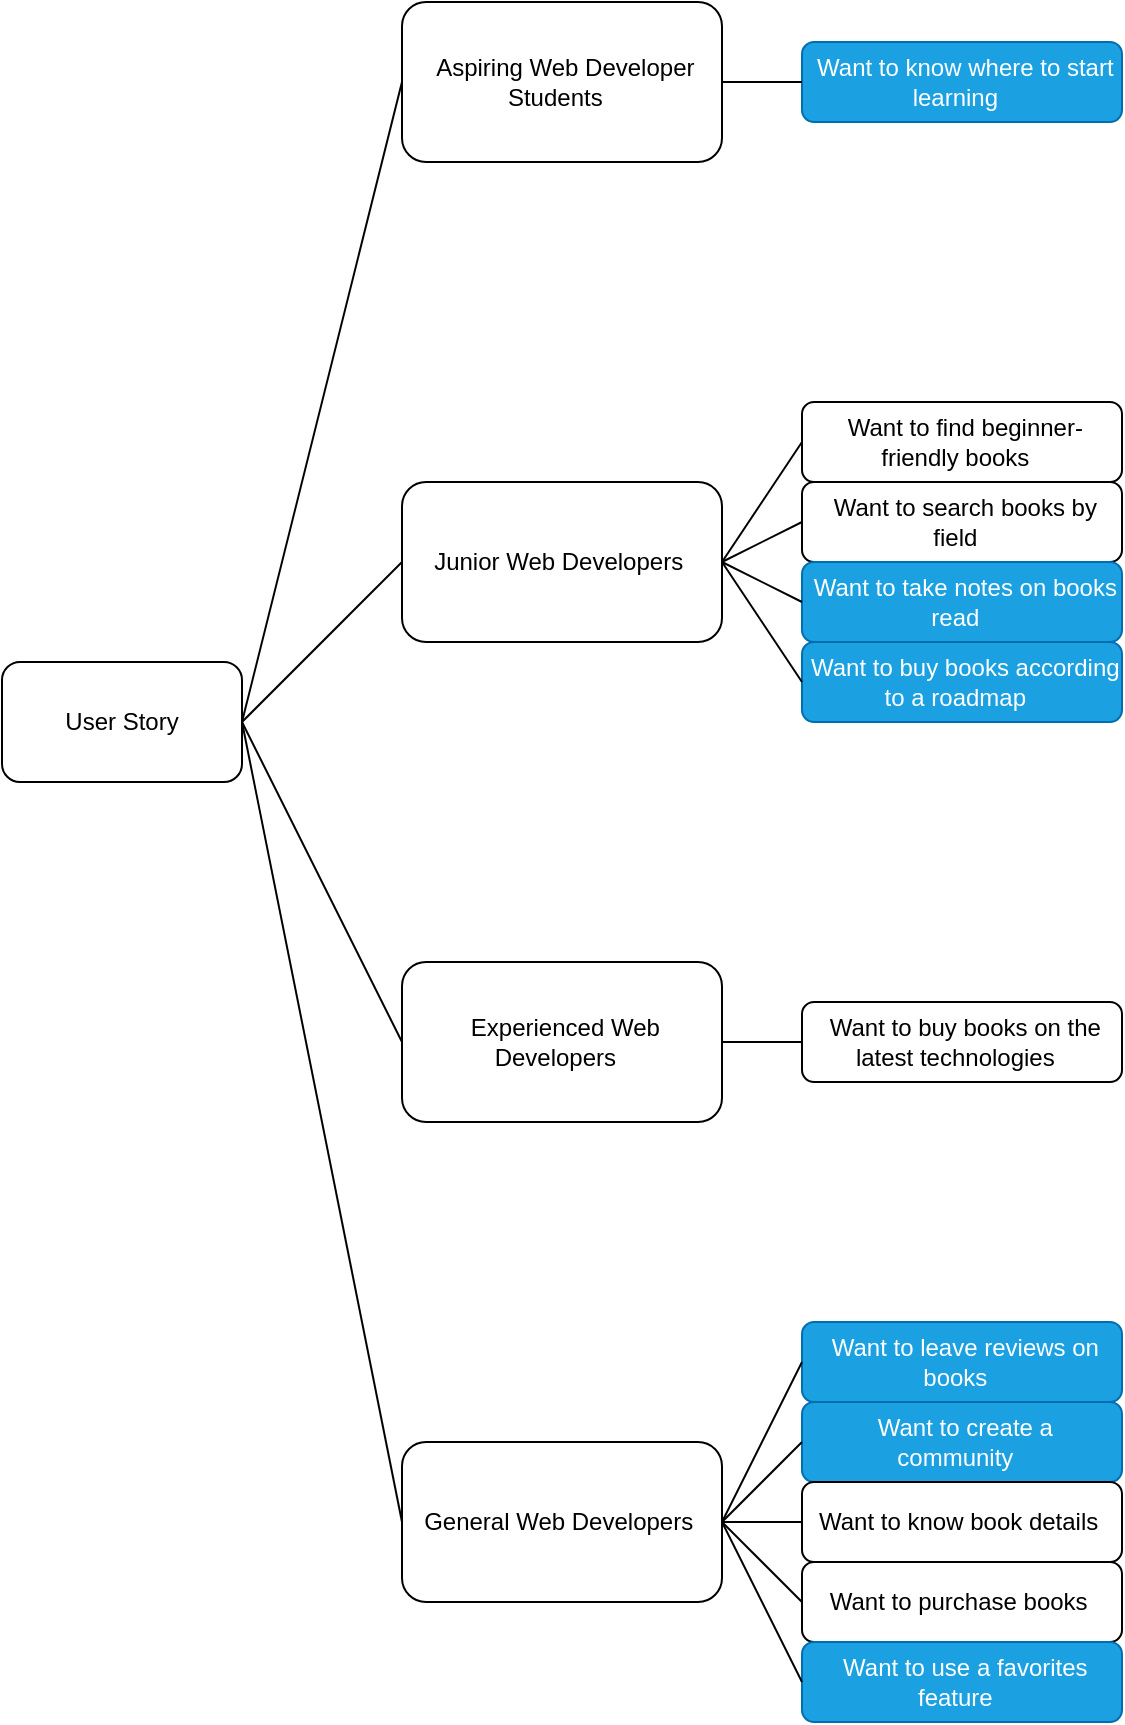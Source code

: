 <mxfile>
    <diagram name="As Client(en)" id="DvPqym5OB1aarvQmk7BX">
        <mxGraphModel dx="1462" dy="1770" grid="1" gridSize="10" guides="1" tooltips="1" connect="1" arrows="1" fold="1" page="1" pageScale="1" pageWidth="850" pageHeight="1100" math="0" shadow="0">
            <root>
                <mxCell id="tT1hSwi77yDQ5uo9Nfx5-0"/>
                <mxCell id="tT1hSwi77yDQ5uo9Nfx5-1" parent="tT1hSwi77yDQ5uo9Nfx5-0"/>
                <mxCell id="tT1hSwi77yDQ5uo9Nfx5-2" value="User Story" style="rounded=1;whiteSpace=wrap;html=1;" parent="tT1hSwi77yDQ5uo9Nfx5-1" vertex="1">
                    <mxGeometry x="200" y="170" width="120" height="60" as="geometry"/>
                </mxCell>
                <mxCell id="tT1hSwi77yDQ5uo9Nfx5-3" value="&amp;nbsp;Aspiring Web Developer Students&amp;nbsp;&amp;nbsp;" style="rounded=1;whiteSpace=wrap;html=1;" parent="tT1hSwi77yDQ5uo9Nfx5-1" vertex="1">
                    <mxGeometry x="400" y="-160" width="160" height="80" as="geometry"/>
                </mxCell>
                <mxCell id="tT1hSwi77yDQ5uo9Nfx5-4" value="" style="endArrow=none;html=1;entryX=0;entryY=0.5;entryDx=0;entryDy=0;exitX=1;exitY=0.5;exitDx=0;exitDy=0;" parent="tT1hSwi77yDQ5uo9Nfx5-1" source="tT1hSwi77yDQ5uo9Nfx5-2" target="tT1hSwi77yDQ5uo9Nfx5-3" edge="1">
                    <mxGeometry width="50" height="50" relative="1" as="geometry">
                        <mxPoint x="420" y="230" as="sourcePoint"/>
                        <mxPoint x="330" y="90" as="targetPoint"/>
                    </mxGeometry>
                </mxCell>
                <mxCell id="tT1hSwi77yDQ5uo9Nfx5-5" value="&amp;nbsp;Junior Web Developers&amp;nbsp;&amp;nbsp;" style="rounded=1;whiteSpace=wrap;html=1;" parent="tT1hSwi77yDQ5uo9Nfx5-1" vertex="1">
                    <mxGeometry x="400" y="80" width="160" height="80" as="geometry"/>
                </mxCell>
                <mxCell id="tT1hSwi77yDQ5uo9Nfx5-6" value="" style="endArrow=none;html=1;entryX=0;entryY=0.5;entryDx=0;entryDy=0;exitX=1;exitY=0.5;exitDx=0;exitDy=0;" parent="tT1hSwi77yDQ5uo9Nfx5-1" source="tT1hSwi77yDQ5uo9Nfx5-2" target="tT1hSwi77yDQ5uo9Nfx5-5" edge="1">
                    <mxGeometry width="50" height="50" relative="1" as="geometry">
                        <mxPoint x="300" y="210" as="sourcePoint"/>
                        <mxPoint x="400" y="70" as="targetPoint"/>
                    </mxGeometry>
                </mxCell>
                <mxCell id="tT1hSwi77yDQ5uo9Nfx5-7" value="&amp;nbsp;Experienced Web Developers&amp;nbsp;&amp;nbsp;" style="rounded=1;whiteSpace=wrap;html=1;" parent="tT1hSwi77yDQ5uo9Nfx5-1" vertex="1">
                    <mxGeometry x="400" y="320" width="160" height="80" as="geometry"/>
                </mxCell>
                <mxCell id="tT1hSwi77yDQ5uo9Nfx5-8" value="" style="endArrow=none;html=1;exitX=1;exitY=0.5;exitDx=0;exitDy=0;entryX=0;entryY=0.5;entryDx=0;entryDy=0;" parent="tT1hSwi77yDQ5uo9Nfx5-1" source="tT1hSwi77yDQ5uo9Nfx5-2" target="tT1hSwi77yDQ5uo9Nfx5-7" edge="1">
                    <mxGeometry width="50" height="50" relative="1" as="geometry">
                        <mxPoint x="420" y="230" as="sourcePoint"/>
                        <mxPoint x="470" y="180" as="targetPoint"/>
                    </mxGeometry>
                </mxCell>
                <mxCell id="tT1hSwi77yDQ5uo9Nfx5-9" value="&amp;nbsp;General Web Developers&amp;nbsp;&amp;nbsp;" style="rounded=1;whiteSpace=wrap;html=1;" parent="tT1hSwi77yDQ5uo9Nfx5-1" vertex="1">
                    <mxGeometry x="400" y="560" width="160" height="80" as="geometry"/>
                </mxCell>
                <mxCell id="tT1hSwi77yDQ5uo9Nfx5-10" value="" style="endArrow=none;html=1;exitX=1;exitY=0.5;exitDx=0;exitDy=0;entryX=0;entryY=0.5;entryDx=0;entryDy=0;" parent="tT1hSwi77yDQ5uo9Nfx5-1" source="tT1hSwi77yDQ5uo9Nfx5-2" target="tT1hSwi77yDQ5uo9Nfx5-9" edge="1">
                    <mxGeometry width="50" height="50" relative="1" as="geometry">
                        <mxPoint x="300" y="210" as="sourcePoint"/>
                        <mxPoint x="410" y="250" as="targetPoint"/>
                    </mxGeometry>
                </mxCell>
                <mxCell id="tT1hSwi77yDQ5uo9Nfx5-11" value="&amp;nbsp;Want to know where to start learning&amp;nbsp;&amp;nbsp;" style="rounded=1;whiteSpace=wrap;html=1;fillColor=#1ba1e2;fontColor=#ffffff;strokeColor=#006EAF;" parent="tT1hSwi77yDQ5uo9Nfx5-1" vertex="1">
                    <mxGeometry x="600" y="-140" width="160" height="40" as="geometry"/>
                </mxCell>
                <mxCell id="tT1hSwi77yDQ5uo9Nfx5-12" value="" style="endArrow=none;html=1;entryX=1;entryY=0.5;entryDx=0;entryDy=0;exitX=0;exitY=0.5;exitDx=0;exitDy=0;" parent="tT1hSwi77yDQ5uo9Nfx5-1" source="tT1hSwi77yDQ5uo9Nfx5-11" target="tT1hSwi77yDQ5uo9Nfx5-3" edge="1">
                    <mxGeometry width="50" height="50" relative="1" as="geometry">
                        <mxPoint x="1020" y="-140" as="sourcePoint"/>
                        <mxPoint x="1070" y="-190" as="targetPoint"/>
                    </mxGeometry>
                </mxCell>
                <mxCell id="tT1hSwi77yDQ5uo9Nfx5-15" value="&amp;nbsp;Want to find beginner-friendly books&amp;nbsp;&amp;nbsp;" style="rounded=1;whiteSpace=wrap;html=1;" parent="tT1hSwi77yDQ5uo9Nfx5-1" vertex="1">
                    <mxGeometry x="600" y="40" width="160" height="40" as="geometry"/>
                </mxCell>
                <mxCell id="tT1hSwi77yDQ5uo9Nfx5-16" value="&amp;nbsp;Want to search books by field&amp;nbsp;&amp;nbsp;" style="rounded=1;whiteSpace=wrap;html=1;" parent="tT1hSwi77yDQ5uo9Nfx5-1" vertex="1">
                    <mxGeometry x="600" y="80" width="160" height="40" as="geometry"/>
                </mxCell>
                <mxCell id="tT1hSwi77yDQ5uo9Nfx5-17" value="&amp;nbsp;Want to take notes on books read&amp;nbsp;&amp;nbsp;" style="rounded=1;whiteSpace=wrap;html=1;fillColor=#1ba1e2;fontColor=#ffffff;strokeColor=#006EAF;" parent="tT1hSwi77yDQ5uo9Nfx5-1" vertex="1">
                    <mxGeometry x="600" y="120" width="160" height="40" as="geometry"/>
                </mxCell>
                <mxCell id="tT1hSwi77yDQ5uo9Nfx5-18" value="&amp;nbsp;Want to buy books according to a roadmap&amp;nbsp;&amp;nbsp;" style="rounded=1;whiteSpace=wrap;html=1;fillColor=#1ba1e2;fontColor=#ffffff;strokeColor=#006EAF;" parent="tT1hSwi77yDQ5uo9Nfx5-1" vertex="1">
                    <mxGeometry x="600" y="160" width="160" height="40" as="geometry"/>
                </mxCell>
                <mxCell id="tT1hSwi77yDQ5uo9Nfx5-19" value="" style="endArrow=none;html=1;exitX=1;exitY=0.5;exitDx=0;exitDy=0;entryX=0;entryY=0.5;entryDx=0;entryDy=0;" parent="tT1hSwi77yDQ5uo9Nfx5-1" source="tT1hSwi77yDQ5uo9Nfx5-5" target="tT1hSwi77yDQ5uo9Nfx5-15" edge="1">
                    <mxGeometry width="50" height="50" relative="1" as="geometry">
                        <mxPoint x="680" y="160" as="sourcePoint"/>
                        <mxPoint x="730" y="110" as="targetPoint"/>
                    </mxGeometry>
                </mxCell>
                <mxCell id="tT1hSwi77yDQ5uo9Nfx5-20" value="" style="endArrow=none;html=1;exitX=1;exitY=0.5;exitDx=0;exitDy=0;entryX=0;entryY=0.5;entryDx=0;entryDy=0;" parent="tT1hSwi77yDQ5uo9Nfx5-1" source="tT1hSwi77yDQ5uo9Nfx5-5" target="tT1hSwi77yDQ5uo9Nfx5-16" edge="1">
                    <mxGeometry width="50" height="50" relative="1" as="geometry">
                        <mxPoint x="680" y="160" as="sourcePoint"/>
                        <mxPoint x="730" y="110" as="targetPoint"/>
                    </mxGeometry>
                </mxCell>
                <mxCell id="tT1hSwi77yDQ5uo9Nfx5-21" value="" style="endArrow=none;html=1;exitX=1;exitY=0.5;exitDx=0;exitDy=0;entryX=0;entryY=0.5;entryDx=0;entryDy=0;" parent="tT1hSwi77yDQ5uo9Nfx5-1" source="tT1hSwi77yDQ5uo9Nfx5-5" target="tT1hSwi77yDQ5uo9Nfx5-17" edge="1">
                    <mxGeometry width="50" height="50" relative="1" as="geometry">
                        <mxPoint x="570" y="130" as="sourcePoint"/>
                        <mxPoint x="590" y="140" as="targetPoint"/>
                    </mxGeometry>
                </mxCell>
                <mxCell id="tT1hSwi77yDQ5uo9Nfx5-22" value="" style="endArrow=none;html=1;exitX=1;exitY=0.5;exitDx=0;exitDy=0;entryX=0;entryY=0.5;entryDx=0;entryDy=0;" parent="tT1hSwi77yDQ5uo9Nfx5-1" source="tT1hSwi77yDQ5uo9Nfx5-5" target="tT1hSwi77yDQ5uo9Nfx5-18" edge="1">
                    <mxGeometry width="50" height="50" relative="1" as="geometry">
                        <mxPoint x="570" y="130" as="sourcePoint"/>
                        <mxPoint x="610" y="150" as="targetPoint"/>
                    </mxGeometry>
                </mxCell>
                <mxCell id="tT1hSwi77yDQ5uo9Nfx5-23" value="&amp;nbsp;Want to buy books on the latest technologies&amp;nbsp;&amp;nbsp;" style="rounded=1;whiteSpace=wrap;html=1;" parent="tT1hSwi77yDQ5uo9Nfx5-1" vertex="1">
                    <mxGeometry x="600" y="340" width="160" height="40" as="geometry"/>
                </mxCell>
                <mxCell id="tT1hSwi77yDQ5uo9Nfx5-24" value="" style="endArrow=none;html=1;exitX=1;exitY=0.5;exitDx=0;exitDy=0;entryX=0;entryY=0.5;entryDx=0;entryDy=0;" parent="tT1hSwi77yDQ5uo9Nfx5-1" source="tT1hSwi77yDQ5uo9Nfx5-7" target="tT1hSwi77yDQ5uo9Nfx5-23" edge="1">
                    <mxGeometry width="50" height="50" relative="1" as="geometry">
                        <mxPoint x="660" y="380" as="sourcePoint"/>
                        <mxPoint x="710" y="330" as="targetPoint"/>
                    </mxGeometry>
                </mxCell>
                <mxCell id="tT1hSwi77yDQ5uo9Nfx5-25" value="&amp;nbsp;Want to leave reviews on books&amp;nbsp;&amp;nbsp;" style="rounded=1;whiteSpace=wrap;html=1;fillColor=#1ba1e2;fontColor=#ffffff;strokeColor=#006EAF;" parent="tT1hSwi77yDQ5uo9Nfx5-1" vertex="1">
                    <mxGeometry x="600" y="500" width="160" height="40" as="geometry"/>
                </mxCell>
                <mxCell id="tT1hSwi77yDQ5uo9Nfx5-26" value="&amp;nbsp;Want to create a community&amp;nbsp;&amp;nbsp;" style="rounded=1;whiteSpace=wrap;html=1;fillColor=#1ba1e2;fontColor=#ffffff;strokeColor=#006EAF;" parent="tT1hSwi77yDQ5uo9Nfx5-1" vertex="1">
                    <mxGeometry x="600" y="540" width="160" height="40" as="geometry"/>
                </mxCell>
                <mxCell id="tT1hSwi77yDQ5uo9Nfx5-27" value="&amp;nbsp;Want to purchase books&amp;nbsp;&amp;nbsp;" style="rounded=1;whiteSpace=wrap;html=1;" parent="tT1hSwi77yDQ5uo9Nfx5-1" vertex="1">
                    <mxGeometry x="600" y="620" width="160" height="40" as="geometry"/>
                </mxCell>
                <mxCell id="tT1hSwi77yDQ5uo9Nfx5-28" value="&amp;nbsp;Want to use a favorites feature&amp;nbsp;&amp;nbsp;" style="rounded=1;whiteSpace=wrap;html=1;fillColor=#1ba1e2;fontColor=#ffffff;strokeColor=#006EAF;" parent="tT1hSwi77yDQ5uo9Nfx5-1" vertex="1">
                    <mxGeometry x="600" y="660" width="160" height="40" as="geometry"/>
                </mxCell>
                <mxCell id="tT1hSwi77yDQ5uo9Nfx5-29" value="" style="endArrow=none;html=1;exitX=1;exitY=0.5;exitDx=0;exitDy=0;entryX=0;entryY=0.5;entryDx=0;entryDy=0;" parent="tT1hSwi77yDQ5uo9Nfx5-1" target="tT1hSwi77yDQ5uo9Nfx5-25" edge="1">
                    <mxGeometry width="50" height="50" relative="1" as="geometry">
                        <mxPoint x="560" y="600" as="sourcePoint"/>
                        <mxPoint x="730" y="590" as="targetPoint"/>
                    </mxGeometry>
                </mxCell>
                <mxCell id="tT1hSwi77yDQ5uo9Nfx5-30" value="" style="endArrow=none;html=1;exitX=1;exitY=0.5;exitDx=0;exitDy=0;entryX=0;entryY=0.5;entryDx=0;entryDy=0;" parent="tT1hSwi77yDQ5uo9Nfx5-1" target="tT1hSwi77yDQ5uo9Nfx5-26" edge="1">
                    <mxGeometry width="50" height="50" relative="1" as="geometry">
                        <mxPoint x="560" y="600" as="sourcePoint"/>
                        <mxPoint x="730" y="590" as="targetPoint"/>
                    </mxGeometry>
                </mxCell>
                <mxCell id="tT1hSwi77yDQ5uo9Nfx5-31" value="" style="endArrow=none;html=1;exitX=1;exitY=0.5;exitDx=0;exitDy=0;entryX=0;entryY=0.5;entryDx=0;entryDy=0;" parent="tT1hSwi77yDQ5uo9Nfx5-1" target="tT1hSwi77yDQ5uo9Nfx5-27" edge="1">
                    <mxGeometry width="50" height="50" relative="1" as="geometry">
                        <mxPoint x="560" y="600" as="sourcePoint"/>
                        <mxPoint x="590" y="620" as="targetPoint"/>
                    </mxGeometry>
                </mxCell>
                <mxCell id="tT1hSwi77yDQ5uo9Nfx5-32" value="" style="endArrow=none;html=1;exitX=1;exitY=0.5;exitDx=0;exitDy=0;entryX=0;entryY=0.5;entryDx=0;entryDy=0;" parent="tT1hSwi77yDQ5uo9Nfx5-1" target="tT1hSwi77yDQ5uo9Nfx5-28" edge="1">
                    <mxGeometry width="50" height="50" relative="1" as="geometry">
                        <mxPoint x="560" y="600" as="sourcePoint"/>
                        <mxPoint x="610" y="630" as="targetPoint"/>
                    </mxGeometry>
                </mxCell>
                <mxCell id="tT1hSwi77yDQ5uo9Nfx5-33" value="&amp;nbsp;Want to know book details&amp;nbsp;&amp;nbsp;" style="rounded=1;whiteSpace=wrap;html=1;" parent="tT1hSwi77yDQ5uo9Nfx5-1" vertex="1">
                    <mxGeometry x="600" y="580" width="160" height="40" as="geometry"/>
                </mxCell>
                <mxCell id="tT1hSwi77yDQ5uo9Nfx5-34" value="" style="endArrow=none;html=1;exitX=1;exitY=0.5;exitDx=0;exitDy=0;entryX=0;entryY=0.5;entryDx=0;entryDy=0;" parent="tT1hSwi77yDQ5uo9Nfx5-1" source="tT1hSwi77yDQ5uo9Nfx5-9" target="tT1hSwi77yDQ5uo9Nfx5-33" edge="1">
                    <mxGeometry width="50" height="50" relative="1" as="geometry">
                        <mxPoint x="660" y="550" as="sourcePoint"/>
                        <mxPoint x="710" y="500" as="targetPoint"/>
                    </mxGeometry>
                </mxCell>
            </root>
        </mxGraphModel>
    </diagram>
    <diagram id="XsVFiZa3EoWCr3_tqCPk" name="As Client(jp)">
        <mxGraphModel dx="2923" dy="2440" grid="1" gridSize="10" guides="1" tooltips="1" connect="1" arrows="1" fold="1" page="1" pageScale="1" pageWidth="850" pageHeight="1100" math="0" shadow="0">
            <root>
                <mxCell id="0"/>
                <mxCell id="1" parent="0"/>
                <mxCell id="2" value="ユーザーストーリー" style="rounded=1;whiteSpace=wrap;html=1;" parent="1" vertex="1">
                    <mxGeometry x="200" y="170" width="120" height="60" as="geometry"/>
                </mxCell>
                <mxCell id="3" value="Web系エンジニアを目指す学生" style="rounded=1;whiteSpace=wrap;html=1;" parent="1" vertex="1">
                    <mxGeometry x="400" y="-160" width="160" height="80" as="geometry"/>
                </mxCell>
                <mxCell id="4" value="" style="endArrow=none;html=1;entryX=0;entryY=0.5;entryDx=0;entryDy=0;exitX=1;exitY=0.5;exitDx=0;exitDy=0;" parent="1" source="2" target="3" edge="1">
                    <mxGeometry width="50" height="50" relative="1" as="geometry">
                        <mxPoint x="420" y="230" as="sourcePoint"/>
                        <mxPoint x="330" y="90" as="targetPoint"/>
                    </mxGeometry>
                </mxCell>
                <mxCell id="5" value="駆け出しのWeb系エンジニア" style="rounded=1;whiteSpace=wrap;html=1;" parent="1" vertex="1">
                    <mxGeometry x="400" y="80" width="160" height="80" as="geometry"/>
                </mxCell>
                <mxCell id="6" value="" style="endArrow=none;html=1;entryX=0;entryY=0.5;entryDx=0;entryDy=0;exitX=1;exitY=0.5;exitDx=0;exitDy=0;" parent="1" source="2" target="5" edge="1">
                    <mxGeometry width="50" height="50" relative="1" as="geometry">
                        <mxPoint x="300" y="210" as="sourcePoint"/>
                        <mxPoint x="400" y="70" as="targetPoint"/>
                    </mxGeometry>
                </mxCell>
                <mxCell id="7" value="ベテランのWeb系エンジニア" style="rounded=1;whiteSpace=wrap;html=1;" parent="1" vertex="1">
                    <mxGeometry x="400" y="320" width="160" height="80" as="geometry"/>
                </mxCell>
                <mxCell id="8" value="" style="endArrow=none;html=1;exitX=1;exitY=0.5;exitDx=0;exitDy=0;entryX=0;entryY=0.5;entryDx=0;entryDy=0;" parent="1" source="2" target="7" edge="1">
                    <mxGeometry width="50" height="50" relative="1" as="geometry">
                        <mxPoint x="420" y="230" as="sourcePoint"/>
                        <mxPoint x="470" y="180" as="targetPoint"/>
                    </mxGeometry>
                </mxCell>
                <mxCell id="10" value="Web系エンジニア全般" style="rounded=1;whiteSpace=wrap;html=1;" parent="1" vertex="1">
                    <mxGeometry x="400" y="560" width="160" height="80" as="geometry"/>
                </mxCell>
                <mxCell id="11" value="" style="endArrow=none;html=1;exitX=1;exitY=0.5;exitDx=0;exitDy=0;entryX=0;entryY=0.5;entryDx=0;entryDy=0;" parent="1" source="2" target="10" edge="1">
                    <mxGeometry width="50" height="50" relative="1" as="geometry">
                        <mxPoint x="300" y="210" as="sourcePoint"/>
                        <mxPoint x="410" y="250" as="targetPoint"/>
                    </mxGeometry>
                </mxCell>
                <mxCell id="17" value="学習の出発点を知りたい" style="rounded=1;whiteSpace=wrap;html=1;fillColor=#1ba1e2;fontColor=#ffffff;strokeColor=#006EAF;" parent="1" vertex="1">
                    <mxGeometry x="600" y="-140" width="160" height="40" as="geometry"/>
                </mxCell>
                <mxCell id="18" value="" style="endArrow=none;html=1;entryX=1;entryY=0.5;entryDx=0;entryDy=0;exitX=0;exitY=0.5;exitDx=0;exitDy=0;" parent="1" source="17" target="3" edge="1">
                    <mxGeometry width="50" height="50" relative="1" as="geometry">
                        <mxPoint x="1020" y="-140" as="sourcePoint"/>
                        <mxPoint x="1070" y="-190" as="targetPoint"/>
                    </mxGeometry>
                </mxCell>
                <mxCell id="22" value="&amp;nbsp;初心者向けの書籍を探す&amp;nbsp;&amp;nbsp;" style="rounded=1;whiteSpace=wrap;html=1;" parent="1" vertex="1">
                    <mxGeometry x="600" y="40" width="160" height="40" as="geometry"/>
                </mxCell>
                <mxCell id="23" value="&amp;nbsp;分野別の書籍を検索する&amp;nbsp;&amp;nbsp;" style="rounded=1;whiteSpace=wrap;html=1;" parent="1" vertex="1">
                    <mxGeometry x="600" y="80" width="160" height="40" as="geometry"/>
                </mxCell>
                <mxCell id="24" value="&amp;nbsp;読んだ書籍の内容をメモする&amp;nbsp;&amp;nbsp;" style="rounded=1;whiteSpace=wrap;html=1;fillColor=#1ba1e2;strokeColor=#006EAF;fontColor=#ffffff;" parent="1" vertex="1">
                    <mxGeometry x="600" y="120" width="160" height="40" as="geometry"/>
                </mxCell>
                <mxCell id="25" value="&amp;nbsp;ロードマップに沿って書籍を購入する&amp;nbsp;&amp;nbsp;" style="rounded=1;whiteSpace=wrap;html=1;fillColor=#1ba1e2;fontColor=#ffffff;strokeColor=#006EAF;" parent="1" vertex="1">
                    <mxGeometry x="600" y="160" width="160" height="40" as="geometry"/>
                </mxCell>
                <mxCell id="26" value="" style="endArrow=none;html=1;exitX=1;exitY=0.5;exitDx=0;exitDy=0;entryX=0;entryY=0.5;entryDx=0;entryDy=0;" parent="1" source="5" target="22" edge="1">
                    <mxGeometry width="50" height="50" relative="1" as="geometry">
                        <mxPoint x="680" y="160" as="sourcePoint"/>
                        <mxPoint x="730" y="110" as="targetPoint"/>
                    </mxGeometry>
                </mxCell>
                <mxCell id="27" value="" style="endArrow=none;html=1;exitX=1;exitY=0.5;exitDx=0;exitDy=0;entryX=0;entryY=0.5;entryDx=0;entryDy=0;" parent="1" source="5" target="23" edge="1">
                    <mxGeometry width="50" height="50" relative="1" as="geometry">
                        <mxPoint x="680" y="160" as="sourcePoint"/>
                        <mxPoint x="730" y="110" as="targetPoint"/>
                    </mxGeometry>
                </mxCell>
                <mxCell id="28" value="" style="endArrow=none;html=1;exitX=1;exitY=0.5;exitDx=0;exitDy=0;entryX=0;entryY=0.5;entryDx=0;entryDy=0;" parent="1" source="5" target="24" edge="1">
                    <mxGeometry width="50" height="50" relative="1" as="geometry">
                        <mxPoint x="570" y="130" as="sourcePoint"/>
                        <mxPoint x="590" y="140" as="targetPoint"/>
                    </mxGeometry>
                </mxCell>
                <mxCell id="29" value="" style="endArrow=none;html=1;exitX=1;exitY=0.5;exitDx=0;exitDy=0;entryX=0;entryY=0.5;entryDx=0;entryDy=0;" parent="1" source="5" target="25" edge="1">
                    <mxGeometry width="50" height="50" relative="1" as="geometry">
                        <mxPoint x="570" y="130" as="sourcePoint"/>
                        <mxPoint x="610" y="150" as="targetPoint"/>
                    </mxGeometry>
                </mxCell>
                <mxCell id="31" value="&amp;nbsp;最新の技術の書籍を購入する&amp;nbsp;&amp;nbsp;" style="rounded=1;whiteSpace=wrap;html=1;" parent="1" vertex="1">
                    <mxGeometry x="600" y="340" width="160" height="40" as="geometry"/>
                </mxCell>
                <mxCell id="32" value="" style="endArrow=none;html=1;exitX=1;exitY=0.5;exitDx=0;exitDy=0;entryX=0;entryY=0.5;entryDx=0;entryDy=0;" parent="1" source="7" target="31" edge="1">
                    <mxGeometry width="50" height="50" relative="1" as="geometry">
                        <mxPoint x="660" y="380" as="sourcePoint"/>
                        <mxPoint x="710" y="330" as="targetPoint"/>
                    </mxGeometry>
                </mxCell>
                <mxCell id="33" value="&amp;nbsp;書籍にレビューをつける&amp;nbsp;&amp;nbsp;" style="rounded=1;whiteSpace=wrap;html=1;fillColor=#1ba1e2;fontColor=#ffffff;strokeColor=#006EAF;" parent="1" vertex="1">
                    <mxGeometry x="600" y="500" width="160" height="40" as="geometry"/>
                </mxCell>
                <mxCell id="34" value="&amp;nbsp;コミュニティを作成する&amp;nbsp;&amp;nbsp;" style="rounded=1;whiteSpace=wrap;html=1;fillColor=#1ba1e2;fontColor=#ffffff;strokeColor=#006EAF;" parent="1" vertex="1">
                    <mxGeometry x="600" y="540" width="160" height="40" as="geometry"/>
                </mxCell>
                <mxCell id="35" value="&amp;nbsp;書籍を購入する&amp;nbsp;&amp;nbsp;" style="rounded=1;whiteSpace=wrap;html=1;" parent="1" vertex="1">
                    <mxGeometry x="600" y="620" width="160" height="40" as="geometry"/>
                </mxCell>
                <mxCell id="36" value="&amp;nbsp;お気に入り機能を使用する&amp;nbsp;&amp;nbsp;" style="rounded=1;whiteSpace=wrap;html=1;fillColor=#1ba1e2;fontColor=#ffffff;strokeColor=#006EAF;" parent="1" vertex="1">
                    <mxGeometry x="600" y="660" width="160" height="40" as="geometry"/>
                </mxCell>
                <mxCell id="37" value="" style="endArrow=none;html=1;exitX=1;exitY=0.5;exitDx=0;exitDy=0;entryX=0;entryY=0.5;entryDx=0;entryDy=0;" parent="1" target="33" edge="1">
                    <mxGeometry width="50" height="50" relative="1" as="geometry">
                        <mxPoint x="560" y="600" as="sourcePoint"/>
                        <mxPoint x="730" y="590" as="targetPoint"/>
                    </mxGeometry>
                </mxCell>
                <mxCell id="38" value="" style="endArrow=none;html=1;exitX=1;exitY=0.5;exitDx=0;exitDy=0;entryX=0;entryY=0.5;entryDx=0;entryDy=0;" parent="1" target="34" edge="1">
                    <mxGeometry width="50" height="50" relative="1" as="geometry">
                        <mxPoint x="560" y="600" as="sourcePoint"/>
                        <mxPoint x="730" y="590" as="targetPoint"/>
                    </mxGeometry>
                </mxCell>
                <mxCell id="39" value="" style="endArrow=none;html=1;exitX=1;exitY=0.5;exitDx=0;exitDy=0;entryX=0;entryY=0.5;entryDx=0;entryDy=0;" parent="1" target="35" edge="1">
                    <mxGeometry width="50" height="50" relative="1" as="geometry">
                        <mxPoint x="560" y="600" as="sourcePoint"/>
                        <mxPoint x="590" y="620" as="targetPoint"/>
                    </mxGeometry>
                </mxCell>
                <mxCell id="40" value="" style="endArrow=none;html=1;exitX=1;exitY=0.5;exitDx=0;exitDy=0;entryX=0;entryY=0.5;entryDx=0;entryDy=0;" parent="1" target="36" edge="1">
                    <mxGeometry width="50" height="50" relative="1" as="geometry">
                        <mxPoint x="560" y="600" as="sourcePoint"/>
                        <mxPoint x="610" y="630" as="targetPoint"/>
                    </mxGeometry>
                </mxCell>
                <mxCell id="41" value="&amp;nbsp;書籍の詳細を知りたい&amp;nbsp;&amp;nbsp;" style="rounded=1;whiteSpace=wrap;html=1;" parent="1" vertex="1">
                    <mxGeometry x="600" y="580" width="160" height="40" as="geometry"/>
                </mxCell>
                <mxCell id="42" value="" style="endArrow=none;html=1;exitX=1;exitY=0.5;exitDx=0;exitDy=0;entryX=0;entryY=0.5;entryDx=0;entryDy=0;" parent="1" source="10" target="41" edge="1">
                    <mxGeometry width="50" height="50" relative="1" as="geometry">
                        <mxPoint x="660" y="550" as="sourcePoint"/>
                        <mxPoint x="710" y="500" as="targetPoint"/>
                    </mxGeometry>
                </mxCell>
            </root>
        </mxGraphModel>
    </diagram>
    <diagram name="As Staff(en)" id="wJj3dB3Y7bt2-rTthnLT">
        <mxGraphModel dx="702" dy="322" grid="1" gridSize="10" guides="1" tooltips="1" connect="1" arrows="1" fold="1" page="1" pageScale="1" pageWidth="850" pageHeight="1100" math="0" shadow="0">
            <root>
                <mxCell id="ee1R6s4NXUJSYOKHHzN_-0"/>
                <mxCell id="ee1R6s4NXUJSYOKHHzN_-1" parent="ee1R6s4NXUJSYOKHHzN_-0"/>
                <mxCell id="ee1R6s4NXUJSYOKHHzN_-2" value="User Stories&amp;nbsp;&amp;nbsp;" style="rounded=1;whiteSpace=wrap;html=1;" parent="ee1R6s4NXUJSYOKHHzN_-1" vertex="1">
                    <mxGeometry x="200" y="170" width="120" height="60" as="geometry"/>
                </mxCell>
                <mxCell id="ee1R6s4NXUJSYOKHHzN_-3" value="Bookstore Staff&amp;nbsp;&amp;nbsp;" style="rounded=1;whiteSpace=wrap;html=1;" parent="ee1R6s4NXUJSYOKHHzN_-1" vertex="1">
                    <mxGeometry x="360" y="160" width="160" height="80" as="geometry"/>
                </mxCell>
                <mxCell id="ee1R6s4NXUJSYOKHHzN_-4" value="" style="endArrow=none;html=1;exitX=1;exitY=0.5;exitDx=0;exitDy=0;entryX=0;entryY=0.5;entryDx=0;entryDy=0;" parent="ee1R6s4NXUJSYOKHHzN_-1" source="ee1R6s4NXUJSYOKHHzN_-2" target="ee1R6s4NXUJSYOKHHzN_-3" edge="1">
                    <mxGeometry width="50" height="50" relative="1" as="geometry">
                        <mxPoint x="300" y="210" as="sourcePoint"/>
                        <mxPoint x="410" y="250" as="targetPoint"/>
                    </mxGeometry>
                </mxCell>
                <mxCell id="ee1R6s4NXUJSYOKHHzN_-5" value="Want to filter inappropriate content&amp;nbsp;&amp;nbsp;" style="rounded=1;whiteSpace=wrap;html=1;fillColor=#1ba1e2;fontColor=#ffffff;strokeColor=#006EAF;" parent="ee1R6s4NXUJSYOKHHzN_-1" vertex="1">
                    <mxGeometry x="640" y="100" width="160" height="40" as="geometry"/>
                </mxCell>
                <mxCell id="ee1R6s4NXUJSYOKHHzN_-6" value="Want to resolve customer queries and issues" style="rounded=1;whiteSpace=wrap;html=1;fillColor=#1ba1e2;fontColor=#ffffff;strokeColor=#006EAF;" parent="ee1R6s4NXUJSYOKHHzN_-1" vertex="1">
                    <mxGeometry x="640" y="60" width="160" height="40" as="geometry"/>
                </mxCell>
                <mxCell id="ee1R6s4NXUJSYOKHHzN_-7" value="Want to update the book inventory status online in real-time&amp;nbsp;&amp;nbsp;" style="rounded=1;whiteSpace=wrap;html=1;fillColor=#1ba1e2;fontColor=#ffffff;strokeColor=#006EAF;" parent="ee1R6s4NXUJSYOKHHzN_-1" vertex="1">
                    <mxGeometry x="640" y="180" width="160" height="40" as="geometry"/>
                </mxCell>
                <mxCell id="ee1R6s4NXUJSYOKHHzN_-8" value="Want to manage promotions and discount campaigns&amp;nbsp;&amp;nbsp;" style="rounded=1;whiteSpace=wrap;html=1;" parent="ee1R6s4NXUJSYOKHHzN_-1" vertex="1">
                    <mxGeometry x="640" y="220" width="160" height="40" as="geometry"/>
                </mxCell>
                <mxCell id="ee1R6s4NXUJSYOKHHzN_-9" value="" style="endArrow=none;html=1;exitX=1;exitY=0.5;exitDx=0;exitDy=0;entryX=0;entryY=0.5;entryDx=0;entryDy=0;" parent="ee1R6s4NXUJSYOKHHzN_-1" source="ee1R6s4NXUJSYOKHHzN_-3" target="ee1R6s4NXUJSYOKHHzN_-5" edge="1">
                    <mxGeometry width="50" height="50" relative="1" as="geometry">
                        <mxPoint x="610" y="170" as="sourcePoint"/>
                        <mxPoint x="780" y="160" as="targetPoint"/>
                    </mxGeometry>
                </mxCell>
                <mxCell id="ee1R6s4NXUJSYOKHHzN_-10" value="" style="endArrow=none;html=1;exitX=1;exitY=0.5;exitDx=0;exitDy=0;entryX=0;entryY=0.5;entryDx=0;entryDy=0;" parent="ee1R6s4NXUJSYOKHHzN_-1" source="ee1R6s4NXUJSYOKHHzN_-3" target="ee1R6s4NXUJSYOKHHzN_-6" edge="1">
                    <mxGeometry width="50" height="50" relative="1" as="geometry">
                        <mxPoint x="610" y="170" as="sourcePoint"/>
                        <mxPoint x="640" y="-50" as="targetPoint"/>
                    </mxGeometry>
                </mxCell>
                <mxCell id="ee1R6s4NXUJSYOKHHzN_-11" value="" style="endArrow=none;html=1;exitX=1;exitY=0.5;exitDx=0;exitDy=0;entryX=0;entryY=0.5;entryDx=0;entryDy=0;" parent="ee1R6s4NXUJSYOKHHzN_-1" source="ee1R6s4NXUJSYOKHHzN_-3" target="ee1R6s4NXUJSYOKHHzN_-7" edge="1">
                    <mxGeometry width="50" height="50" relative="1" as="geometry">
                        <mxPoint x="610" y="170" as="sourcePoint"/>
                        <mxPoint x="640" y="190" as="targetPoint"/>
                    </mxGeometry>
                </mxCell>
                <mxCell id="ee1R6s4NXUJSYOKHHzN_-12" value="" style="endArrow=none;html=1;exitX=1;exitY=0.5;exitDx=0;exitDy=0;entryX=0;entryY=0.5;entryDx=0;entryDy=0;" parent="ee1R6s4NXUJSYOKHHzN_-1" source="ee1R6s4NXUJSYOKHHzN_-3" target="ee1R6s4NXUJSYOKHHzN_-8" edge="1">
                    <mxGeometry width="50" height="50" relative="1" as="geometry">
                        <mxPoint x="610" y="170" as="sourcePoint"/>
                        <mxPoint x="660" y="200" as="targetPoint"/>
                    </mxGeometry>
                </mxCell>
                <mxCell id="ee1R6s4NXUJSYOKHHzN_-13" value="Want to understand customer preferences and demands&amp;nbsp;&amp;nbsp;" style="rounded=1;whiteSpace=wrap;html=1;fillColor=#1ba1e2;fontColor=#ffffff;strokeColor=#006EAF;" parent="ee1R6s4NXUJSYOKHHzN_-1" vertex="1">
                    <mxGeometry x="640" y="140" width="160" height="40" as="geometry"/>
                </mxCell>
                <mxCell id="ee1R6s4NXUJSYOKHHzN_-14" value="" style="endArrow=none;html=1;exitX=1;exitY=0.5;exitDx=0;exitDy=0;entryX=0;entryY=0.5;entryDx=0;entryDy=0;" parent="ee1R6s4NXUJSYOKHHzN_-1" source="ee1R6s4NXUJSYOKHHzN_-3" target="ee1R6s4NXUJSYOKHHzN_-13" edge="1">
                    <mxGeometry width="50" height="50" relative="1" as="geometry">
                        <mxPoint x="660" y="550" as="sourcePoint"/>
                        <mxPoint x="710" y="500" as="targetPoint"/>
                    </mxGeometry>
                </mxCell>
                <mxCell id="ee1R6s4NXUJSYOKHHzN_-15" value="Want to ensure delivery to customers&amp;nbsp;&amp;nbsp;" style="rounded=1;whiteSpace=wrap;html=1;fillColor=#1ba1e2;fontColor=#ffffff;strokeColor=#006EAF;" parent="ee1R6s4NXUJSYOKHHzN_-1" vertex="1">
                    <mxGeometry x="640" y="260" width="160" height="40" as="geometry"/>
                </mxCell>
                <mxCell id="ee1R6s4NXUJSYOKHHzN_-16" value="" style="endArrow=none;html=1;exitX=1;exitY=0.5;exitDx=0;exitDy=0;entryX=0;entryY=0.5;entryDx=0;entryDy=0;" parent="ee1R6s4NXUJSYOKHHzN_-1" source="ee1R6s4NXUJSYOKHHzN_-3" target="ee1R6s4NXUJSYOKHHzN_-15" edge="1">
                    <mxGeometry width="50" height="50" relative="1" as="geometry">
                        <mxPoint x="530" y="210" as="sourcePoint"/>
                        <mxPoint x="670" y="210" as="targetPoint"/>
                    </mxGeometry>
                </mxCell>
                <mxCell id="ee1R6s4NXUJSYOKHHzN_-17" value="Want to analyze website traffic and customer behavior&amp;nbsp;&amp;nbsp;" style="rounded=1;whiteSpace=wrap;html=1;fillColor=#1ba1e2;fontColor=#ffffff;strokeColor=#006EAF;" parent="ee1R6s4NXUJSYOKHHzN_-1" vertex="1">
                    <mxGeometry x="640" y="300" width="160" height="40" as="geometry"/>
                </mxCell>
                <mxCell id="ee1R6s4NXUJSYOKHHzN_-18" value="" style="endArrow=none;html=1;entryX=0;entryY=0.5;entryDx=0;entryDy=0;exitX=1;exitY=0.5;exitDx=0;exitDy=0;" parent="ee1R6s4NXUJSYOKHHzN_-1" source="ee1R6s4NXUJSYOKHHzN_-3" target="ee1R6s4NXUJSYOKHHzN_-17" edge="1">
                    <mxGeometry width="50" height="50" relative="1" as="geometry">
                        <mxPoint x="540" y="220" as="sourcePoint"/>
                        <mxPoint x="680" y="220" as="targetPoint"/>
                    </mxGeometry>
                </mxCell>
            </root>
        </mxGraphModel>
    </diagram>
    <diagram name="As Staff(jp)" id="av87NiFDwyVXs2OJf6NG">
        <mxGraphModel dx="877" dy="402" grid="1" gridSize="10" guides="1" tooltips="1" connect="1" arrows="1" fold="1" page="1" pageScale="1" pageWidth="850" pageHeight="1100" math="0" shadow="0">
            <root>
                <mxCell id="p9Z04uB1Lwd0KdcjkP07-0"/>
                <mxCell id="p9Z04uB1Lwd0KdcjkP07-1" parent="p9Z04uB1Lwd0KdcjkP07-0"/>
                <mxCell id="p9Z04uB1Lwd0KdcjkP07-2" value="ユーザーストーリー" style="rounded=1;whiteSpace=wrap;html=1;" vertex="1" parent="p9Z04uB1Lwd0KdcjkP07-1">
                    <mxGeometry x="200" y="170" width="120" height="60" as="geometry"/>
                </mxCell>
                <mxCell id="p9Z04uB1Lwd0KdcjkP07-9" value="書店スタッフ" style="rounded=1;whiteSpace=wrap;html=1;" vertex="1" parent="p9Z04uB1Lwd0KdcjkP07-1">
                    <mxGeometry x="360" y="160" width="160" height="80" as="geometry"/>
                </mxCell>
                <mxCell id="p9Z04uB1Lwd0KdcjkP07-10" value="" style="endArrow=none;html=1;exitX=1;exitY=0.5;exitDx=0;exitDy=0;entryX=0;entryY=0.5;entryDx=0;entryDy=0;" edge="1" parent="p9Z04uB1Lwd0KdcjkP07-1" source="p9Z04uB1Lwd0KdcjkP07-2" target="p9Z04uB1Lwd0KdcjkP07-9">
                    <mxGeometry width="50" height="50" relative="1" as="geometry">
                        <mxPoint x="300" y="210" as="sourcePoint"/>
                        <mxPoint x="410" y="250" as="targetPoint"/>
                    </mxGeometry>
                </mxCell>
                <mxCell id="p9Z04uB1Lwd0KdcjkP07-23" value="&lt;span id=&quot;docs-internal-guid-1c265091-7fff-8db6-374c-b9c74151a744&quot;&gt;&lt;span style=&quot;font-family: Arial, sans-serif; background-color: transparent; font-variant-numeric: normal; font-variant-east-asian: normal; font-variant-alternates: normal; vertical-align: baseline;&quot;&gt;&lt;font style=&quot;font-size: 12px;&quot;&gt;レビューの不適切な内容を削除したい&lt;/font&gt;&lt;/span&gt;&lt;/span&gt;" style="rounded=1;whiteSpace=wrap;html=1;fillColor=#1ba1e2;fontColor=#ffffff;strokeColor=#006EAF;" vertex="1" parent="p9Z04uB1Lwd0KdcjkP07-1">
                    <mxGeometry x="640" y="100" width="160" height="40" as="geometry"/>
                </mxCell>
                <mxCell id="p9Z04uB1Lwd0KdcjkP07-24" value="&lt;span id=&quot;docs-internal-guid-a889c8f9-7fff-3ec6-12c0-b445c80477e1&quot;&gt;&lt;span style=&quot;font-family: Arial, sans-serif; background-color: transparent; font-variant-numeric: normal; font-variant-east-asian: normal; font-variant-alternates: normal; vertical-align: baseline;&quot;&gt;&lt;font style=&quot;font-size: 12px;&quot;&gt;顧客の疑問や問題を解決したい&lt;/font&gt;&lt;/span&gt;&lt;/span&gt;" style="rounded=1;whiteSpace=wrap;html=1;fillColor=#1ba1e2;fontColor=#ffffff;strokeColor=#006EAF;" vertex="1" parent="p9Z04uB1Lwd0KdcjkP07-1">
                    <mxGeometry x="640" y="60" width="160" height="40" as="geometry"/>
                </mxCell>
                <mxCell id="p9Z04uB1Lwd0KdcjkP07-25" value="&lt;span id=&quot;docs-internal-guid-5f919f91-7fff-5203-4867-4eac01b4df5b&quot;&gt;&lt;span style=&quot;font-family: Arial, sans-serif; background-color: transparent; font-variant-numeric: normal; font-variant-east-asian: normal; font-variant-alternates: normal; vertical-align: baseline;&quot;&gt;&lt;font style=&quot;font-size: 12px;&quot; color=&quot;#ffffff&quot;&gt;書籍の在庫状況をリアルタイムで更新したい&lt;/font&gt;&lt;/span&gt;&lt;/span&gt;" style="rounded=1;whiteSpace=wrap;html=1;fillColor=#1ba1e2;fontColor=#ffffff;strokeColor=#006EAF;" vertex="1" parent="p9Z04uB1Lwd0KdcjkP07-1">
                    <mxGeometry x="640" y="180" width="160" height="40" as="geometry"/>
                </mxCell>
                <mxCell id="p9Z04uB1Lwd0KdcjkP07-26" value="&lt;span id=&quot;docs-internal-guid-aff961d9-7fff-928c-5c14-c1d1aec3c583&quot;&gt;&lt;span style=&quot;font-family: Arial, sans-serif; background-color: transparent; font-variant-numeric: normal; font-variant-east-asian: normal; font-variant-alternates: normal; vertical-align: baseline;&quot;&gt;&lt;font style=&quot;font-size: 12px;&quot;&gt;プロモーションや割引キャンペーンを管理したい&lt;/font&gt;&lt;/span&gt;&lt;/span&gt;" style="rounded=1;whiteSpace=wrap;html=1;" vertex="1" parent="p9Z04uB1Lwd0KdcjkP07-1">
                    <mxGeometry x="640" y="220" width="160" height="40" as="geometry"/>
                </mxCell>
                <mxCell id="p9Z04uB1Lwd0KdcjkP07-27" value="" style="endArrow=none;html=1;exitX=1;exitY=0.5;exitDx=0;exitDy=0;entryX=0;entryY=0.5;entryDx=0;entryDy=0;" edge="1" parent="p9Z04uB1Lwd0KdcjkP07-1" target="p9Z04uB1Lwd0KdcjkP07-23" source="p9Z04uB1Lwd0KdcjkP07-9">
                    <mxGeometry width="50" height="50" relative="1" as="geometry">
                        <mxPoint x="610" y="170" as="sourcePoint"/>
                        <mxPoint x="780" y="160" as="targetPoint"/>
                    </mxGeometry>
                </mxCell>
                <mxCell id="p9Z04uB1Lwd0KdcjkP07-28" value="" style="endArrow=none;html=1;exitX=1;exitY=0.5;exitDx=0;exitDy=0;entryX=0;entryY=0.5;entryDx=0;entryDy=0;" edge="1" parent="p9Z04uB1Lwd0KdcjkP07-1" target="p9Z04uB1Lwd0KdcjkP07-24" source="p9Z04uB1Lwd0KdcjkP07-9">
                    <mxGeometry width="50" height="50" relative="1" as="geometry">
                        <mxPoint x="610" y="170" as="sourcePoint"/>
                        <mxPoint x="640" y="-50" as="targetPoint"/>
                    </mxGeometry>
                </mxCell>
                <mxCell id="p9Z04uB1Lwd0KdcjkP07-29" value="" style="endArrow=none;html=1;exitX=1;exitY=0.5;exitDx=0;exitDy=0;entryX=0;entryY=0.5;entryDx=0;entryDy=0;" edge="1" parent="p9Z04uB1Lwd0KdcjkP07-1" target="p9Z04uB1Lwd0KdcjkP07-25" source="p9Z04uB1Lwd0KdcjkP07-9">
                    <mxGeometry width="50" height="50" relative="1" as="geometry">
                        <mxPoint x="610" y="170" as="sourcePoint"/>
                        <mxPoint x="640" y="190" as="targetPoint"/>
                    </mxGeometry>
                </mxCell>
                <mxCell id="p9Z04uB1Lwd0KdcjkP07-30" value="" style="endArrow=none;html=1;exitX=1;exitY=0.5;exitDx=0;exitDy=0;entryX=0;entryY=0.5;entryDx=0;entryDy=0;" edge="1" parent="p9Z04uB1Lwd0KdcjkP07-1" target="p9Z04uB1Lwd0KdcjkP07-26" source="p9Z04uB1Lwd0KdcjkP07-9">
                    <mxGeometry width="50" height="50" relative="1" as="geometry">
                        <mxPoint x="610" y="170" as="sourcePoint"/>
                        <mxPoint x="660" y="200" as="targetPoint"/>
                    </mxGeometry>
                </mxCell>
                <mxCell id="p9Z04uB1Lwd0KdcjkP07-31" value="&lt;span id=&quot;docs-internal-guid-5fd68b9a-7fff-de15-78f4-3dbbde56e0ae&quot;&gt;&lt;span style=&quot;font-family: Arial, sans-serif; background-color: transparent; font-variant-numeric: normal; font-variant-east-asian: normal; font-variant-alternates: normal; vertical-align: baseline;&quot;&gt;&lt;font style=&quot;font-size: 12px;&quot; color=&quot;#ffffff&quot;&gt;顧客の好みや需要を理解したい&lt;/font&gt;&lt;/span&gt;&lt;/span&gt;" style="rounded=1;whiteSpace=wrap;html=1;fillColor=#1ba1e2;fontColor=#ffffff;strokeColor=#006EAF;" vertex="1" parent="p9Z04uB1Lwd0KdcjkP07-1">
                    <mxGeometry x="640" y="140" width="160" height="40" as="geometry"/>
                </mxCell>
                <mxCell id="p9Z04uB1Lwd0KdcjkP07-32" value="" style="endArrow=none;html=1;exitX=1;exitY=0.5;exitDx=0;exitDy=0;entryX=0;entryY=0.5;entryDx=0;entryDy=0;" edge="1" parent="p9Z04uB1Lwd0KdcjkP07-1" source="p9Z04uB1Lwd0KdcjkP07-9" target="p9Z04uB1Lwd0KdcjkP07-31">
                    <mxGeometry width="50" height="50" relative="1" as="geometry">
                        <mxPoint x="660" y="550" as="sourcePoint"/>
                        <mxPoint x="710" y="500" as="targetPoint"/>
                    </mxGeometry>
                </mxCell>
                <mxCell id="nm4NGE_FvqxM2GPLtEXD-0" value="&lt;span id=&quot;docs-internal-guid-3eeca335-7fff-1c70-7288-4a3f90bf2ba1&quot;&gt;&lt;span style=&quot;font-family: Arial, sans-serif; background-color: transparent; font-variant-numeric: normal; font-variant-east-asian: normal; font-variant-alternates: normal; vertical-align: baseline;&quot;&gt;&lt;font style=&quot;font-size: 12px;&quot;&gt;顧客への配送を確実に行いたい&lt;/font&gt;&lt;/span&gt;&lt;/span&gt;" style="rounded=1;whiteSpace=wrap;html=1;fillColor=#1ba1e2;fontColor=#ffffff;strokeColor=#006EAF;" vertex="1" parent="p9Z04uB1Lwd0KdcjkP07-1">
                    <mxGeometry x="640" y="260" width="160" height="40" as="geometry"/>
                </mxCell>
                <mxCell id="nm4NGE_FvqxM2GPLtEXD-1" value="" style="endArrow=none;html=1;exitX=1;exitY=0.5;exitDx=0;exitDy=0;entryX=0;entryY=0.5;entryDx=0;entryDy=0;" edge="1" parent="p9Z04uB1Lwd0KdcjkP07-1" target="nm4NGE_FvqxM2GPLtEXD-0" source="p9Z04uB1Lwd0KdcjkP07-9">
                    <mxGeometry width="50" height="50" relative="1" as="geometry">
                        <mxPoint x="530" y="210" as="sourcePoint"/>
                        <mxPoint x="670" y="210" as="targetPoint"/>
                    </mxGeometry>
                </mxCell>
                <mxCell id="nm4NGE_FvqxM2GPLtEXD-2" value="&lt;span id=&quot;docs-internal-guid-d7cc0019-7fff-93f6-67f1-67ae342bc42a&quot;&gt;&lt;span style=&quot;font-family: Arial, sans-serif; background-color: transparent; font-variant-numeric: normal; font-variant-east-asian: normal; font-variant-alternates: normal; vertical-align: baseline;&quot;&gt;&lt;font style=&quot;font-size: 12px;&quot;&gt;サイトのトラフィックと顧客の行動を分析したい&lt;/font&gt;&lt;/span&gt;&lt;/span&gt;" style="rounded=1;whiteSpace=wrap;html=1;fillColor=#1ba1e2;fontColor=#ffffff;strokeColor=#006EAF;" vertex="1" parent="p9Z04uB1Lwd0KdcjkP07-1">
                    <mxGeometry x="640" y="300" width="160" height="40" as="geometry"/>
                </mxCell>
                <mxCell id="nm4NGE_FvqxM2GPLtEXD-3" value="" style="endArrow=none;html=1;entryX=0;entryY=0.5;entryDx=0;entryDy=0;exitX=1;exitY=0.5;exitDx=0;exitDy=0;" edge="1" parent="p9Z04uB1Lwd0KdcjkP07-1" target="nm4NGE_FvqxM2GPLtEXD-2" source="p9Z04uB1Lwd0KdcjkP07-9">
                    <mxGeometry width="50" height="50" relative="1" as="geometry">
                        <mxPoint x="540" y="220" as="sourcePoint"/>
                        <mxPoint x="680" y="220" as="targetPoint"/>
                    </mxGeometry>
                </mxCell>
            </root>
        </mxGraphModel>
    </diagram>
</mxfile>